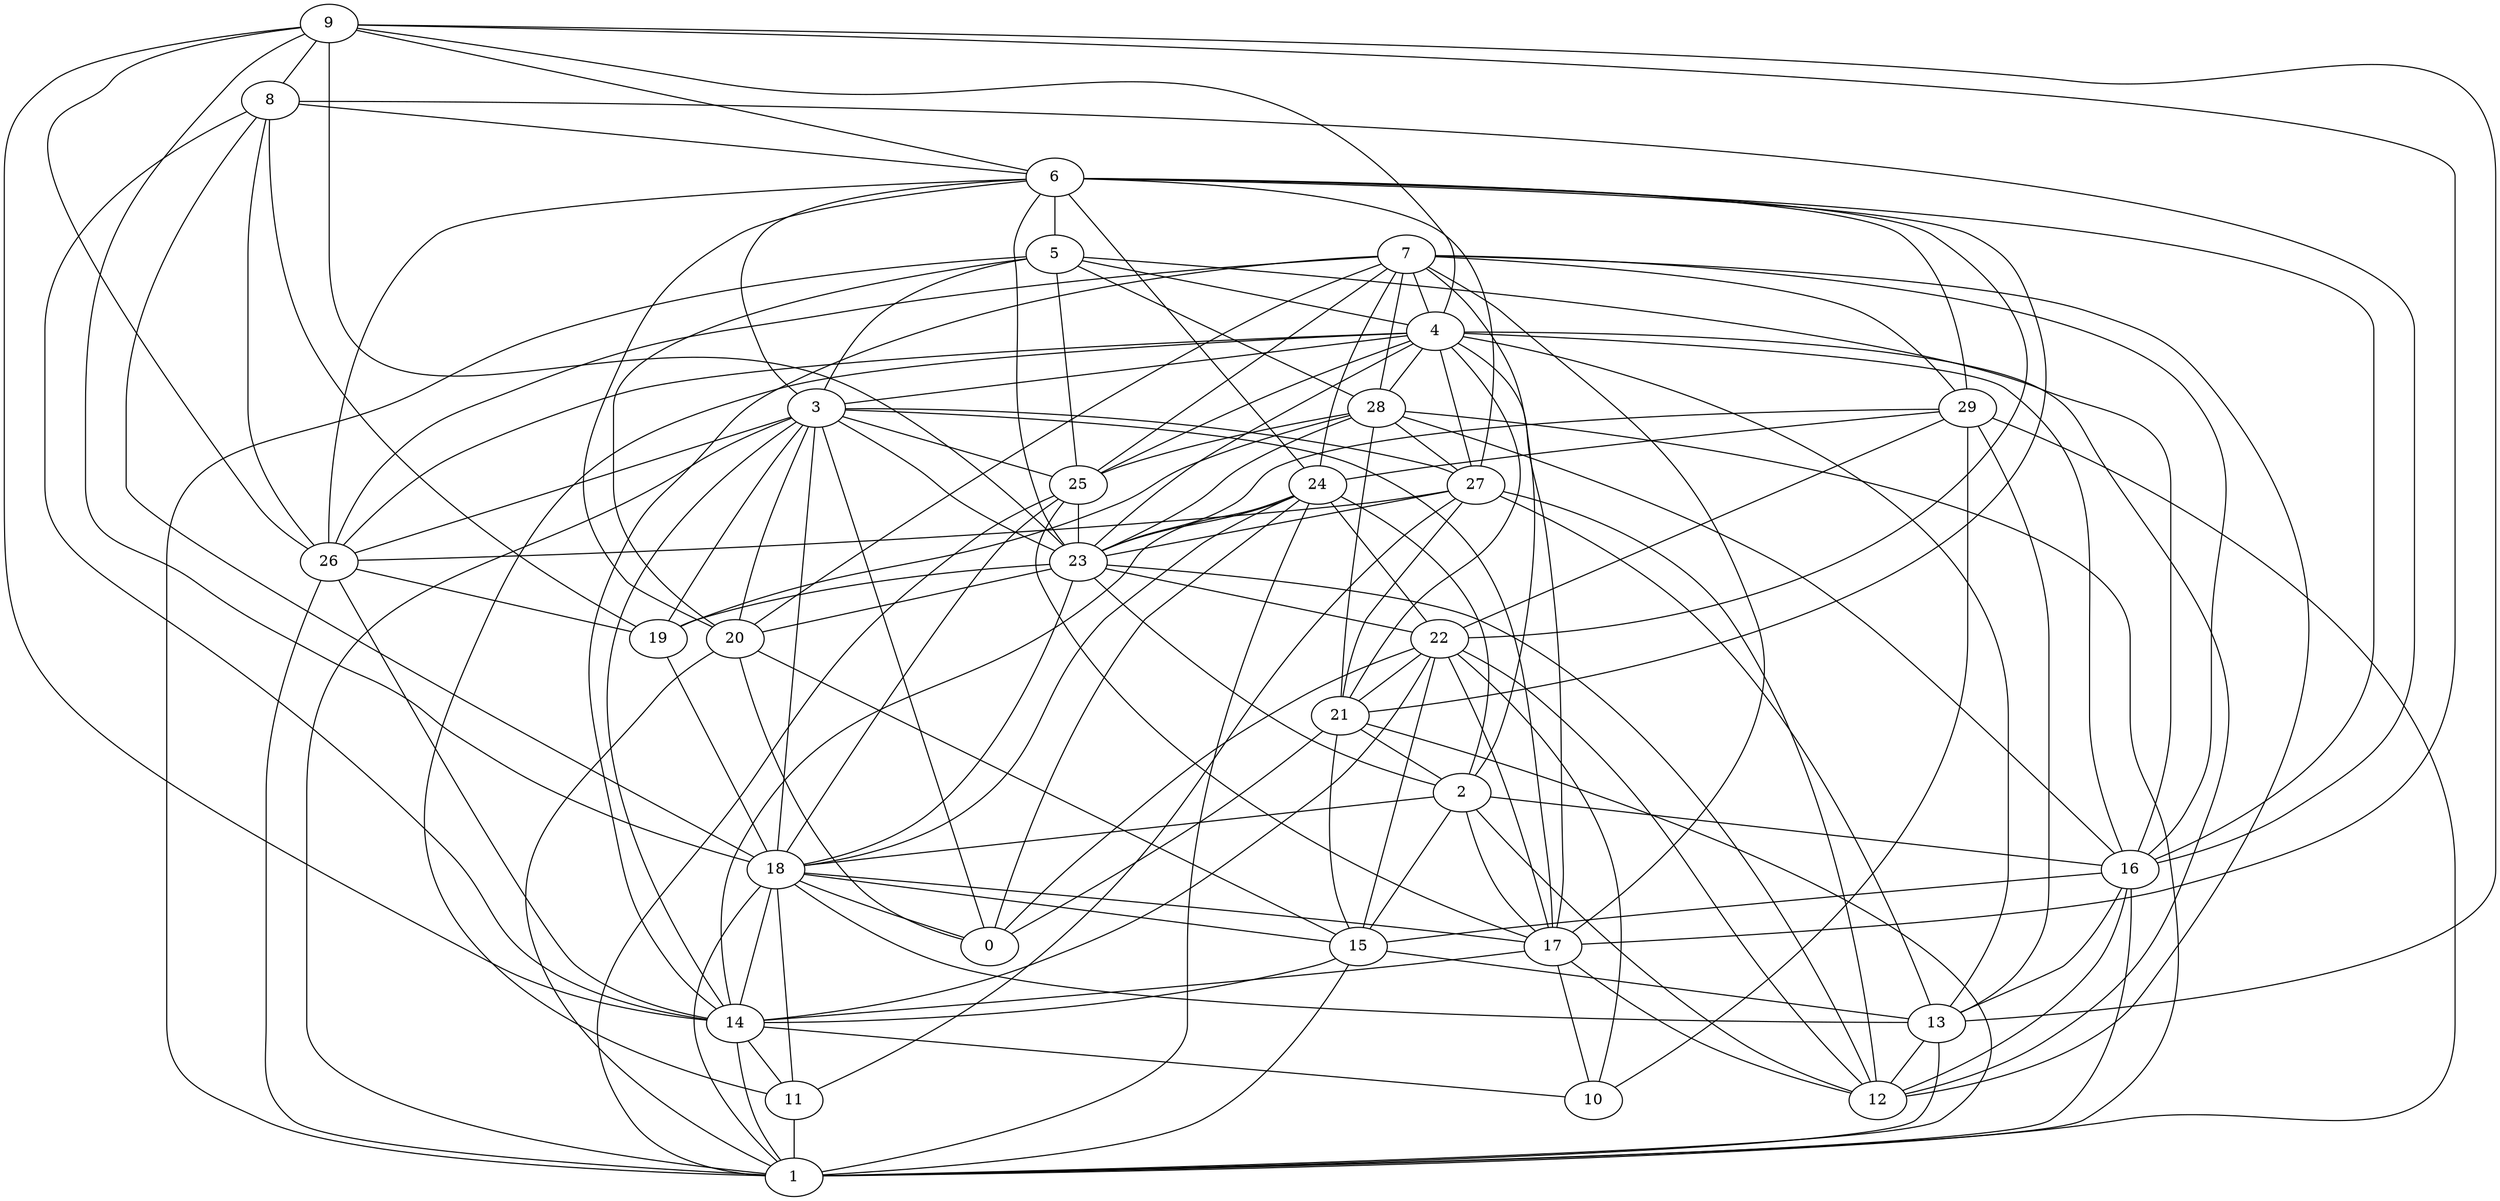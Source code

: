 digraph GG_graph {

subgraph G_graph {
edge [color = black]
"26" -> "19" [dir = none]
"26" -> "14" [dir = none]
"19" -> "18" [dir = none]
"29" -> "13" [dir = none]
"29" -> "10" [dir = none]
"29" -> "22" [dir = none]
"29" -> "23" [dir = none]
"29" -> "24" [dir = none]
"29" -> "1" [dir = none]
"15" -> "1" [dir = none]
"27" -> "26" [dir = none]
"27" -> "12" [dir = none]
"27" -> "23" [dir = none]
"27" -> "13" [dir = none]
"27" -> "11" [dir = none]
"20" -> "0" [dir = none]
"20" -> "15" [dir = none]
"24" -> "2" [dir = none]
"24" -> "1" [dir = none]
"24" -> "0" [dir = none]
"24" -> "14" [dir = none]
"24" -> "22" [dir = none]
"22" -> "17" [dir = none]
"22" -> "14" [dir = none]
"22" -> "15" [dir = none]
"22" -> "10" [dir = none]
"22" -> "21" [dir = none]
"9" -> "18" [dir = none]
"9" -> "8" [dir = none]
"9" -> "17" [dir = none]
"9" -> "23" [dir = none]
"9" -> "4" [dir = none]
"9" -> "6" [dir = none]
"14" -> "10" [dir = none]
"14" -> "1" [dir = none]
"18" -> "11" [dir = none]
"18" -> "15" [dir = none]
"18" -> "17" [dir = none]
"11" -> "1" [dir = none]
"8" -> "16" [dir = none]
"8" -> "6" [dir = none]
"8" -> "26" [dir = none]
"8" -> "14" [dir = none]
"8" -> "18" [dir = none]
"7" -> "12" [dir = none]
"7" -> "4" [dir = none]
"7" -> "24" [dir = none]
"7" -> "20" [dir = none]
"7" -> "14" [dir = none]
"7" -> "25" [dir = none]
"17" -> "12" [dir = none]
"17" -> "14" [dir = none]
"28" -> "1" [dir = none]
"28" -> "16" [dir = none]
"28" -> "19" [dir = none]
"4" -> "3" [dir = none]
"4" -> "26" [dir = none]
"4" -> "13" [dir = none]
"4" -> "28" [dir = none]
"4" -> "12" [dir = none]
"21" -> "15" [dir = none]
"21" -> "0" [dir = none]
"21" -> "1" [dir = none]
"23" -> "20" [dir = none]
"23" -> "19" [dir = none]
"23" -> "2" [dir = none]
"23" -> "12" [dir = none]
"6" -> "21" [dir = none]
"6" -> "20" [dir = none]
"6" -> "22" [dir = none]
"6" -> "23" [dir = none]
"6" -> "26" [dir = none]
"3" -> "25" [dir = none]
"3" -> "19" [dir = none]
"3" -> "18" [dir = none]
"3" -> "27" [dir = none]
"16" -> "1" [dir = none]
"16" -> "13" [dir = none]
"16" -> "12" [dir = none]
"16" -> "15" [dir = none]
"5" -> "3" [dir = none]
"5" -> "28" [dir = none]
"5" -> "25" [dir = none]
"2" -> "12" [dir = none]
"2" -> "16" [dir = none]
"2" -> "17" [dir = none]
"25" -> "23" [dir = none]
"9" -> "26" [dir = none]
"9" -> "14" [dir = none]
"7" -> "17" [dir = none]
"4" -> "17" [dir = none]
"5" -> "1" [dir = none]
"25" -> "1" [dir = none]
"6" -> "27" [dir = none]
"5" -> "20" [dir = none]
"25" -> "18" [dir = none]
"3" -> "14" [dir = none]
"2" -> "18" [dir = none]
"6" -> "24" [dir = none]
"28" -> "23" [dir = none]
"8" -> "19" [dir = none]
"7" -> "16" [dir = none]
"13" -> "12" [dir = none]
"3" -> "17" [dir = none]
"24" -> "18" [dir = none]
"4" -> "27" [dir = none]
"28" -> "25" [dir = none]
"22" -> "0" [dir = none]
"6" -> "29" [dir = none]
"3" -> "20" [dir = none]
"6" -> "3" [dir = none]
"9" -> "13" [dir = none]
"2" -> "15" [dir = none]
"28" -> "27" [dir = none]
"5" -> "16" [dir = none]
"7" -> "29" [dir = none]
"18" -> "0" [dir = none]
"22" -> "12" [dir = none]
"6" -> "16" [dir = none]
"15" -> "13" [dir = none]
"23" -> "22" [dir = none]
"5" -> "4" [dir = none]
"3" -> "26" [dir = none]
"14" -> "11" [dir = none]
"26" -> "1" [dir = none]
"3" -> "23" [dir = none]
"4" -> "21" [dir = none]
"15" -> "14" [dir = none]
"3" -> "1" [dir = none]
"25" -> "17" [dir = none]
"24" -> "23" [dir = none]
"27" -> "21" [dir = none]
"18" -> "1" [dir = none]
"20" -> "1" [dir = none]
"17" -> "10" [dir = none]
"13" -> "1" [dir = none]
"28" -> "21" [dir = none]
"7" -> "28" [dir = none]
"4" -> "11" [dir = none]
"23" -> "18" [dir = none]
"6" -> "5" [dir = none]
"3" -> "0" [dir = none]
"18" -> "14" [dir = none]
"18" -> "13" [dir = none]
"4" -> "25" [dir = none]
"21" -> "2" [dir = none]
"7" -> "26" [dir = none]
"7" -> "2" [dir = none]
"4" -> "23" [dir = none]
"4" -> "16" [dir = none]
}

}
